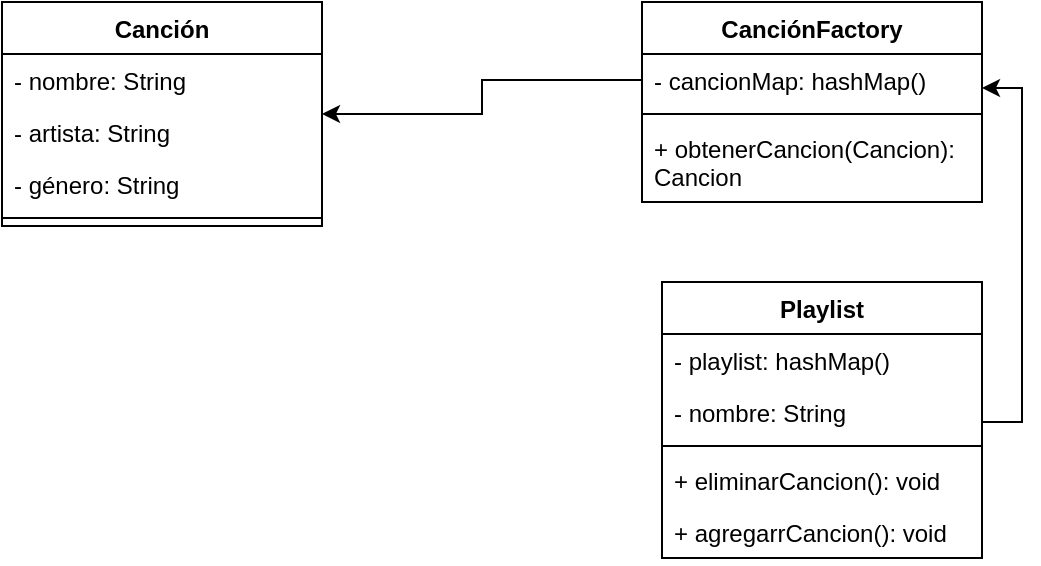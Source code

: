 <mxfile version="18.1.1" type="device"><diagram id="W_no2C6j0bc0jPvo0W00" name="Page-1"><mxGraphModel dx="678" dy="673" grid="1" gridSize="10" guides="1" tooltips="1" connect="1" arrows="1" fold="1" page="1" pageScale="1" pageWidth="850" pageHeight="1100" math="0" shadow="0"><root><mxCell id="0"/><mxCell id="1" parent="0"/><mxCell id="lUodNisb28f5ltI--J2l-1" value="Canción" style="swimlane;fontStyle=1;align=center;verticalAlign=top;childLayout=stackLayout;horizontal=1;startSize=26;horizontalStack=0;resizeParent=1;resizeParentMax=0;resizeLast=0;collapsible=1;marginBottom=0;" vertex="1" parent="1"><mxGeometry x="210" y="180" width="160" height="112" as="geometry"/></mxCell><mxCell id="lUodNisb28f5ltI--J2l-2" value="- nombre: String" style="text;strokeColor=none;fillColor=none;align=left;verticalAlign=top;spacingLeft=4;spacingRight=4;overflow=hidden;rotatable=0;points=[[0,0.5],[1,0.5]];portConstraint=eastwest;" vertex="1" parent="lUodNisb28f5ltI--J2l-1"><mxGeometry y="26" width="160" height="26" as="geometry"/></mxCell><mxCell id="lUodNisb28f5ltI--J2l-5" value="- artista: String" style="text;strokeColor=none;fillColor=none;align=left;verticalAlign=top;spacingLeft=4;spacingRight=4;overflow=hidden;rotatable=0;points=[[0,0.5],[1,0.5]];portConstraint=eastwest;" vertex="1" parent="lUodNisb28f5ltI--J2l-1"><mxGeometry y="52" width="160" height="26" as="geometry"/></mxCell><mxCell id="lUodNisb28f5ltI--J2l-6" value="- género: String" style="text;strokeColor=none;fillColor=none;align=left;verticalAlign=top;spacingLeft=4;spacingRight=4;overflow=hidden;rotatable=0;points=[[0,0.5],[1,0.5]];portConstraint=eastwest;" vertex="1" parent="lUodNisb28f5ltI--J2l-1"><mxGeometry y="78" width="160" height="26" as="geometry"/></mxCell><mxCell id="lUodNisb28f5ltI--J2l-3" value="" style="line;strokeWidth=1;fillColor=none;align=left;verticalAlign=middle;spacingTop=-1;spacingLeft=3;spacingRight=3;rotatable=0;labelPosition=right;points=[];portConstraint=eastwest;" vertex="1" parent="lUodNisb28f5ltI--J2l-1"><mxGeometry y="104" width="160" height="8" as="geometry"/></mxCell><mxCell id="lUodNisb28f5ltI--J2l-7" value="CanciónFactory" style="swimlane;fontStyle=1;align=center;verticalAlign=top;childLayout=stackLayout;horizontal=1;startSize=26;horizontalStack=0;resizeParent=1;resizeParentMax=0;resizeLast=0;collapsible=1;marginBottom=0;" vertex="1" parent="1"><mxGeometry x="530" y="180" width="170" height="100" as="geometry"/></mxCell><mxCell id="lUodNisb28f5ltI--J2l-20" value="- cancionMap: hashMap()" style="text;strokeColor=none;fillColor=none;align=left;verticalAlign=top;spacingLeft=4;spacingRight=4;overflow=hidden;rotatable=0;points=[[0,0.5],[1,0.5]];portConstraint=eastwest;" vertex="1" parent="lUodNisb28f5ltI--J2l-7"><mxGeometry y="26" width="170" height="26" as="geometry"/></mxCell><mxCell id="lUodNisb28f5ltI--J2l-11" value="" style="line;strokeWidth=1;fillColor=none;align=left;verticalAlign=middle;spacingTop=-1;spacingLeft=3;spacingRight=3;rotatable=0;labelPosition=right;points=[];portConstraint=eastwest;" vertex="1" parent="lUodNisb28f5ltI--J2l-7"><mxGeometry y="52" width="170" height="8" as="geometry"/></mxCell><mxCell id="lUodNisb28f5ltI--J2l-12" value="+ obtenerCancion(Cancion): &#xA;Cancion" style="text;strokeColor=none;fillColor=none;align=left;verticalAlign=top;spacingLeft=4;spacingRight=4;overflow=hidden;rotatable=0;points=[[0,0.5],[1,0.5]];portConstraint=eastwest;" vertex="1" parent="lUodNisb28f5ltI--J2l-7"><mxGeometry y="60" width="170" height="40" as="geometry"/></mxCell><mxCell id="lUodNisb28f5ltI--J2l-15" value="Playlist" style="swimlane;fontStyle=1;align=center;verticalAlign=top;childLayout=stackLayout;horizontal=1;startSize=26;horizontalStack=0;resizeParent=1;resizeParentMax=0;resizeLast=0;collapsible=1;marginBottom=0;" vertex="1" parent="1"><mxGeometry x="540" y="320" width="160" height="138" as="geometry"/></mxCell><mxCell id="lUodNisb28f5ltI--J2l-8" value="- playlist: hashMap()" style="text;strokeColor=none;fillColor=none;align=left;verticalAlign=top;spacingLeft=4;spacingRight=4;overflow=hidden;rotatable=0;points=[[0,0.5],[1,0.5]];portConstraint=eastwest;" vertex="1" parent="lUodNisb28f5ltI--J2l-15"><mxGeometry y="26" width="160" height="26" as="geometry"/></mxCell><mxCell id="lUodNisb28f5ltI--J2l-17" value="- nombre: String" style="text;strokeColor=none;fillColor=none;align=left;verticalAlign=top;spacingLeft=4;spacingRight=4;overflow=hidden;rotatable=0;points=[[0,0.5],[1,0.5]];portConstraint=eastwest;" vertex="1" parent="lUodNisb28f5ltI--J2l-15"><mxGeometry y="52" width="160" height="26" as="geometry"/></mxCell><mxCell id="lUodNisb28f5ltI--J2l-19" value="" style="line;strokeWidth=1;fillColor=none;align=left;verticalAlign=middle;spacingTop=-1;spacingLeft=3;spacingRight=3;rotatable=0;labelPosition=right;points=[];portConstraint=eastwest;" vertex="1" parent="lUodNisb28f5ltI--J2l-15"><mxGeometry y="78" width="160" height="8" as="geometry"/></mxCell><mxCell id="lUodNisb28f5ltI--J2l-14" value="+ eliminarCancion(): void" style="text;strokeColor=none;fillColor=none;align=left;verticalAlign=top;spacingLeft=4;spacingRight=4;overflow=hidden;rotatable=0;points=[[0,0.5],[1,0.5]];portConstraint=eastwest;" vertex="1" parent="lUodNisb28f5ltI--J2l-15"><mxGeometry y="86" width="160" height="26" as="geometry"/></mxCell><mxCell id="lUodNisb28f5ltI--J2l-21" value="+ agregarrCancion(): void" style="text;strokeColor=none;fillColor=none;align=left;verticalAlign=top;spacingLeft=4;spacingRight=4;overflow=hidden;rotatable=0;points=[[0,0.5],[1,0.5]];portConstraint=eastwest;" vertex="1" parent="lUodNisb28f5ltI--J2l-15"><mxGeometry y="112" width="160" height="26" as="geometry"/></mxCell><mxCell id="lUodNisb28f5ltI--J2l-22" style="edgeStyle=orthogonalEdgeStyle;rounded=0;orthogonalLoop=1;jettySize=auto;html=1;" edge="1" parent="1" source="lUodNisb28f5ltI--J2l-15" target="lUodNisb28f5ltI--J2l-7"><mxGeometry relative="1" as="geometry"><Array as="points"><mxPoint x="720" y="390"/><mxPoint x="720" y="223"/></Array></mxGeometry></mxCell><mxCell id="lUodNisb28f5ltI--J2l-23" style="edgeStyle=orthogonalEdgeStyle;rounded=0;orthogonalLoop=1;jettySize=auto;html=1;exitX=0;exitY=0.5;exitDx=0;exitDy=0;" edge="1" parent="1" source="lUodNisb28f5ltI--J2l-20" target="lUodNisb28f5ltI--J2l-1"><mxGeometry relative="1" as="geometry"/></mxCell></root></mxGraphModel></diagram></mxfile>